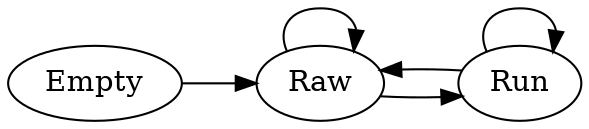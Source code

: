 digraph G {
    rankdir="LR";
    Empty -> Raw;
    Raw -> Raw;
    Raw -> Run;
    Run -> Run;
    Run -> Raw;
}
